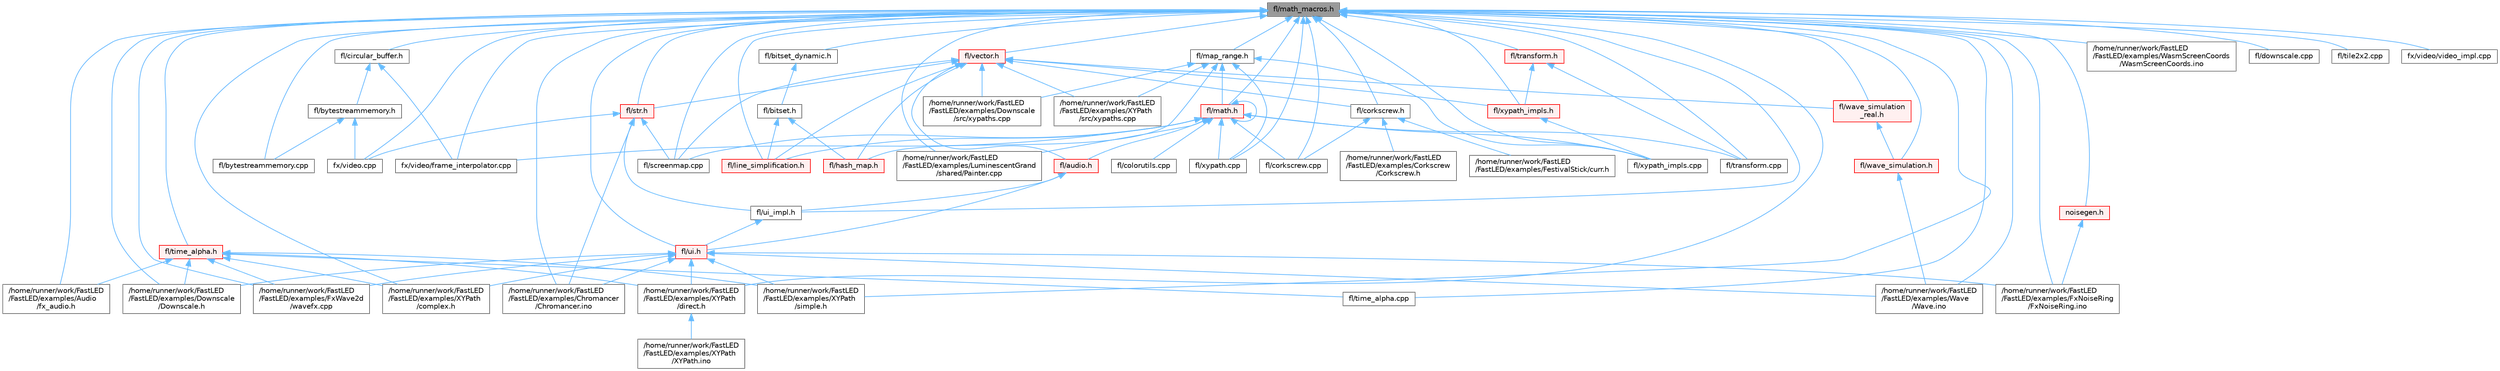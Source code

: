 digraph "fl/math_macros.h"
{
 // INTERACTIVE_SVG=YES
 // LATEX_PDF_SIZE
  bgcolor="transparent";
  edge [fontname=Helvetica,fontsize=10,labelfontname=Helvetica,labelfontsize=10];
  node [fontname=Helvetica,fontsize=10,shape=box,height=0.2,width=0.4];
  Node1 [id="Node000001",label="fl/math_macros.h",height=0.2,width=0.4,color="gray40", fillcolor="grey60", style="filled", fontcolor="black",tooltip=" "];
  Node1 -> Node2 [id="edge1_Node000001_Node000002",dir="back",color="steelblue1",style="solid",tooltip=" "];
  Node2 [id="Node000002",label="/home/runner/work/FastLED\l/FastLED/examples/Audio\l/fx_audio.h",height=0.2,width=0.4,color="grey40", fillcolor="white", style="filled",URL="$dd/da9/fx__audio_8h.html",tooltip=" "];
  Node1 -> Node3 [id="edge2_Node000001_Node000003",dir="back",color="steelblue1",style="solid",tooltip=" "];
  Node3 [id="Node000003",label="/home/runner/work/FastLED\l/FastLED/examples/Chromancer\l/Chromancer.ino",height=0.2,width=0.4,color="grey40", fillcolor="white", style="filled",URL="$d1/ddb/_chromancer_8ino.html",tooltip=" "];
  Node1 -> Node4 [id="edge3_Node000001_Node000004",dir="back",color="steelblue1",style="solid",tooltip=" "];
  Node4 [id="Node000004",label="/home/runner/work/FastLED\l/FastLED/examples/Downscale\l/Downscale.h",height=0.2,width=0.4,color="grey40", fillcolor="white", style="filled",URL="$d6/d1a/examples_2_downscale_2downscale_8h.html",tooltip=" "];
  Node1 -> Node5 [id="edge4_Node000001_Node000005",dir="back",color="steelblue1",style="solid",tooltip=" "];
  Node5 [id="Node000005",label="/home/runner/work/FastLED\l/FastLED/examples/FxNoiseRing\l/FxNoiseRing.ino",height=0.2,width=0.4,color="grey40", fillcolor="white", style="filled",URL="$d3/dac/_fx_noise_ring_8ino.html",tooltip=" "];
  Node1 -> Node6 [id="edge5_Node000001_Node000006",dir="back",color="steelblue1",style="solid",tooltip=" "];
  Node6 [id="Node000006",label="/home/runner/work/FastLED\l/FastLED/examples/FxWave2d\l/wavefx.cpp",height=0.2,width=0.4,color="grey40", fillcolor="white", style="filled",URL="$d9/d29/wavefx_8cpp.html",tooltip=" "];
  Node1 -> Node7 [id="edge6_Node000001_Node000007",dir="back",color="steelblue1",style="solid",tooltip=" "];
  Node7 [id="Node000007",label="/home/runner/work/FastLED\l/FastLED/examples/LuminescentGrand\l/shared/Painter.cpp",height=0.2,width=0.4,color="grey40", fillcolor="white", style="filled",URL="$db/d33/_painter_8cpp.html",tooltip=" "];
  Node1 -> Node8 [id="edge7_Node000001_Node000008",dir="back",color="steelblue1",style="solid",tooltip=" "];
  Node8 [id="Node000008",label="/home/runner/work/FastLED\l/FastLED/examples/WasmScreenCoords\l/WasmScreenCoords.ino",height=0.2,width=0.4,color="grey40", fillcolor="white", style="filled",URL="$dc/d4d/_wasm_screen_coords_8ino.html",tooltip="Simple test for screen coordinates in the web compiled version of FastLED."];
  Node1 -> Node9 [id="edge8_Node000001_Node000009",dir="back",color="steelblue1",style="solid",tooltip=" "];
  Node9 [id="Node000009",label="/home/runner/work/FastLED\l/FastLED/examples/Wave\l/Wave.ino",height=0.2,width=0.4,color="grey40", fillcolor="white", style="filled",URL="$d1/d16/_wave_8ino.html",tooltip=" "];
  Node1 -> Node10 [id="edge9_Node000001_Node000010",dir="back",color="steelblue1",style="solid",tooltip=" "];
  Node10 [id="Node000010",label="/home/runner/work/FastLED\l/FastLED/examples/XYPath\l/complex.h",height=0.2,width=0.4,color="grey40", fillcolor="white", style="filled",URL="$d7/d3b/complex_8h.html",tooltip=" "];
  Node1 -> Node11 [id="edge10_Node000001_Node000011",dir="back",color="steelblue1",style="solid",tooltip=" "];
  Node11 [id="Node000011",label="/home/runner/work/FastLED\l/FastLED/examples/XYPath\l/direct.h",height=0.2,width=0.4,color="grey40", fillcolor="white", style="filled",URL="$d6/daf/direct_8h.html",tooltip=" "];
  Node11 -> Node12 [id="edge11_Node000011_Node000012",dir="back",color="steelblue1",style="solid",tooltip=" "];
  Node12 [id="Node000012",label="/home/runner/work/FastLED\l/FastLED/examples/XYPath\l/XYPath.ino",height=0.2,width=0.4,color="grey40", fillcolor="white", style="filled",URL="$d2/d9c/_x_y_path_8ino.html",tooltip=" "];
  Node1 -> Node13 [id="edge12_Node000001_Node000013",dir="back",color="steelblue1",style="solid",tooltip=" "];
  Node13 [id="Node000013",label="/home/runner/work/FastLED\l/FastLED/examples/XYPath\l/simple.h",height=0.2,width=0.4,color="grey40", fillcolor="white", style="filled",URL="$d8/d14/simple_8h.html",tooltip=" "];
  Node1 -> Node14 [id="edge13_Node000001_Node000014",dir="back",color="steelblue1",style="solid",tooltip=" "];
  Node14 [id="Node000014",label="fl/bitset_dynamic.h",height=0.2,width=0.4,color="grey40", fillcolor="white", style="filled",URL="$de/d7a/bitset__dynamic_8h.html",tooltip=" "];
  Node14 -> Node15 [id="edge14_Node000014_Node000015",dir="back",color="steelblue1",style="solid",tooltip=" "];
  Node15 [id="Node000015",label="fl/bitset.h",height=0.2,width=0.4,color="grey40", fillcolor="white", style="filled",URL="$d1/d69/bitset_8h.html",tooltip=" "];
  Node15 -> Node16 [id="edge15_Node000015_Node000016",dir="back",color="steelblue1",style="solid",tooltip=" "];
  Node16 [id="Node000016",label="fl/hash_map.h",height=0.2,width=0.4,color="red", fillcolor="#FFF0F0", style="filled",URL="$d6/d13/hash__map_8h.html",tooltip=" "];
  Node15 -> Node32 [id="edge16_Node000015_Node000032",dir="back",color="steelblue1",style="solid",tooltip=" "];
  Node32 [id="Node000032",label="fl/line_simplification.h",height=0.2,width=0.4,color="red", fillcolor="#FFF0F0", style="filled",URL="$d8/da7/line__simplification_8h.html",tooltip=" "];
  Node1 -> Node34 [id="edge17_Node000001_Node000034",dir="back",color="steelblue1",style="solid",tooltip=" "];
  Node34 [id="Node000034",label="fl/bytestreammemory.cpp",height=0.2,width=0.4,color="grey40", fillcolor="white", style="filled",URL="$de/d95/bytestreammemory_8cpp.html",tooltip=" "];
  Node1 -> Node35 [id="edge18_Node000001_Node000035",dir="back",color="steelblue1",style="solid",tooltip=" "];
  Node35 [id="Node000035",label="fl/circular_buffer.h",height=0.2,width=0.4,color="grey40", fillcolor="white", style="filled",URL="$d9/d43/circular__buffer_8h.html",tooltip=" "];
  Node35 -> Node36 [id="edge19_Node000035_Node000036",dir="back",color="steelblue1",style="solid",tooltip=" "];
  Node36 [id="Node000036",label="fl/bytestreammemory.h",height=0.2,width=0.4,color="grey40", fillcolor="white", style="filled",URL="$d1/d24/bytestreammemory_8h.html",tooltip=" "];
  Node36 -> Node34 [id="edge20_Node000036_Node000034",dir="back",color="steelblue1",style="solid",tooltip=" "];
  Node36 -> Node37 [id="edge21_Node000036_Node000037",dir="back",color="steelblue1",style="solid",tooltip=" "];
  Node37 [id="Node000037",label="fx/video.cpp",height=0.2,width=0.4,color="grey40", fillcolor="white", style="filled",URL="$d0/d05/video_8cpp.html",tooltip=" "];
  Node35 -> Node38 [id="edge22_Node000035_Node000038",dir="back",color="steelblue1",style="solid",tooltip=" "];
  Node38 [id="Node000038",label="fx/video/frame_interpolator.cpp",height=0.2,width=0.4,color="grey40", fillcolor="white", style="filled",URL="$d5/da4/frame__interpolator_8cpp.html",tooltip=" "];
  Node1 -> Node39 [id="edge23_Node000001_Node000039",dir="back",color="steelblue1",style="solid",tooltip=" "];
  Node39 [id="Node000039",label="fl/corkscrew.cpp",height=0.2,width=0.4,color="grey40", fillcolor="white", style="filled",URL="$d3/d9b/corkscrew_8cpp.html",tooltip=" "];
  Node1 -> Node40 [id="edge24_Node000001_Node000040",dir="back",color="steelblue1",style="solid",tooltip=" "];
  Node40 [id="Node000040",label="fl/corkscrew.h",height=0.2,width=0.4,color="grey40", fillcolor="white", style="filled",URL="$d1/dd4/src_2fl_2corkscrew_8h.html",tooltip="Corkscrew projection utilities."];
  Node40 -> Node41 [id="edge25_Node000040_Node000041",dir="back",color="steelblue1",style="solid",tooltip=" "];
  Node41 [id="Node000041",label="/home/runner/work/FastLED\l/FastLED/examples/Corkscrew\l/Corkscrew.h",height=0.2,width=0.4,color="grey40", fillcolor="white", style="filled",URL="$df/d40/examples_2_corkscrew_2corkscrew_8h.html",tooltip=" "];
  Node40 -> Node42 [id="edge26_Node000040_Node000042",dir="back",color="steelblue1",style="solid",tooltip=" "];
  Node42 [id="Node000042",label="/home/runner/work/FastLED\l/FastLED/examples/FestivalStick/curr.h",height=0.2,width=0.4,color="grey40", fillcolor="white", style="filled",URL="$d4/d06/curr_8h.html",tooltip=" "];
  Node40 -> Node39 [id="edge27_Node000040_Node000039",dir="back",color="steelblue1",style="solid",tooltip=" "];
  Node1 -> Node43 [id="edge28_Node000001_Node000043",dir="back",color="steelblue1",style="solid",tooltip=" "];
  Node43 [id="Node000043",label="fl/downscale.cpp",height=0.2,width=0.4,color="grey40", fillcolor="white", style="filled",URL="$d8/df9/downscale_8cpp.html",tooltip=" "];
  Node1 -> Node32 [id="edge29_Node000001_Node000032",dir="back",color="steelblue1",style="solid",tooltip=" "];
  Node1 -> Node44 [id="edge30_Node000001_Node000044",dir="back",color="steelblue1",style="solid",tooltip=" "];
  Node44 [id="Node000044",label="fl/map_range.h",height=0.2,width=0.4,color="grey40", fillcolor="white", style="filled",URL="$d1/d47/map__range_8h.html",tooltip=" "];
  Node44 -> Node45 [id="edge31_Node000044_Node000045",dir="back",color="steelblue1",style="solid",tooltip=" "];
  Node45 [id="Node000045",label="/home/runner/work/FastLED\l/FastLED/examples/Downscale\l/src/xypaths.cpp",height=0.2,width=0.4,color="grey40", fillcolor="white", style="filled",URL="$dd/d96/_downscale_2src_2xypaths_8cpp.html",tooltip=" "];
  Node44 -> Node46 [id="edge32_Node000044_Node000046",dir="back",color="steelblue1",style="solid",tooltip=" "];
  Node46 [id="Node000046",label="/home/runner/work/FastLED\l/FastLED/examples/XYPath\l/src/xypaths.cpp",height=0.2,width=0.4,color="grey40", fillcolor="white", style="filled",URL="$d8/d55/_x_y_path_2src_2xypaths_8cpp.html",tooltip=" "];
  Node44 -> Node16 [id="edge33_Node000044_Node000016",dir="back",color="steelblue1",style="solid",tooltip=" "];
  Node44 -> Node47 [id="edge34_Node000044_Node000047",dir="back",color="steelblue1",style="solid",tooltip=" "];
  Node47 [id="Node000047",label="fl/math.h",height=0.2,width=0.4,color="red", fillcolor="#FFF0F0", style="filled",URL="$df/db1/math_8h.html",tooltip=" "];
  Node47 -> Node7 [id="edge35_Node000047_Node000007",dir="back",color="steelblue1",style="solid",tooltip=" "];
  Node47 -> Node48 [id="edge36_Node000047_Node000048",dir="back",color="steelblue1",style="solid",tooltip=" "];
  Node48 [id="Node000048",label="fl/audio.h",height=0.2,width=0.4,color="red", fillcolor="#FFF0F0", style="filled",URL="$da/d09/audio_8h.html",tooltip=" "];
  Node48 -> Node51 [id="edge37_Node000048_Node000051",dir="back",color="steelblue1",style="solid",tooltip=" "];
  Node51 [id="Node000051",label="fl/ui.h",height=0.2,width=0.4,color="red", fillcolor="#FFF0F0", style="filled",URL="$d9/d3b/ui_8h.html",tooltip=" "];
  Node51 -> Node3 [id="edge38_Node000051_Node000003",dir="back",color="steelblue1",style="solid",tooltip=" "];
  Node51 -> Node4 [id="edge39_Node000051_Node000004",dir="back",color="steelblue1",style="solid",tooltip=" "];
  Node51 -> Node5 [id="edge40_Node000051_Node000005",dir="back",color="steelblue1",style="solid",tooltip=" "];
  Node51 -> Node6 [id="edge41_Node000051_Node000006",dir="back",color="steelblue1",style="solid",tooltip=" "];
  Node51 -> Node9 [id="edge42_Node000051_Node000009",dir="back",color="steelblue1",style="solid",tooltip=" "];
  Node51 -> Node10 [id="edge43_Node000051_Node000010",dir="back",color="steelblue1",style="solid",tooltip=" "];
  Node51 -> Node11 [id="edge44_Node000051_Node000011",dir="back",color="steelblue1",style="solid",tooltip=" "];
  Node51 -> Node13 [id="edge45_Node000051_Node000013",dir="back",color="steelblue1",style="solid",tooltip=" "];
  Node48 -> Node69 [id="edge46_Node000048_Node000069",dir="back",color="steelblue1",style="solid",tooltip=" "];
  Node69 [id="Node000069",label="fl/ui_impl.h",height=0.2,width=0.4,color="grey40", fillcolor="white", style="filled",URL="$d6/dc0/ui__impl_8h.html",tooltip=" "];
  Node69 -> Node51 [id="edge47_Node000069_Node000051",dir="back",color="steelblue1",style="solid",tooltip=" "];
  Node47 -> Node70 [id="edge48_Node000047_Node000070",dir="back",color="steelblue1",style="solid",tooltip=" "];
  Node70 [id="Node000070",label="fl/colorutils.cpp",height=0.2,width=0.4,color="grey40", fillcolor="white", style="filled",URL="$da/d2d/colorutils_8cpp.html",tooltip="Misc utility functions for palettes, blending, and more."];
  Node47 -> Node39 [id="edge49_Node000047_Node000039",dir="back",color="steelblue1",style="solid",tooltip=" "];
  Node47 -> Node32 [id="edge50_Node000047_Node000032",dir="back",color="steelblue1",style="solid",tooltip=" "];
  Node47 -> Node47 [id="edge51_Node000047_Node000047",dir="back",color="steelblue1",style="solid",tooltip=" "];
  Node47 -> Node199 [id="edge52_Node000047_Node000199",dir="back",color="steelblue1",style="solid",tooltip=" "];
  Node199 [id="Node000199",label="fl/screenmap.cpp",height=0.2,width=0.4,color="grey40", fillcolor="white", style="filled",URL="$d9/d6f/screenmap_8cpp.html",tooltip=" "];
  Node47 -> Node201 [id="edge53_Node000047_Node000201",dir="back",color="steelblue1",style="solid",tooltip=" "];
  Node201 [id="Node000201",label="fl/transform.cpp",height=0.2,width=0.4,color="grey40", fillcolor="white", style="filled",URL="$d8/d8c/transform_8cpp.html",tooltip=" "];
  Node47 -> Node29 [id="edge54_Node000047_Node000029",dir="back",color="steelblue1",style="solid",tooltip=" "];
  Node29 [id="Node000029",label="fl/xypath.cpp",height=0.2,width=0.4,color="grey40", fillcolor="white", style="filled",URL="$d4/d78/xypath_8cpp.html",tooltip=" "];
  Node47 -> Node30 [id="edge55_Node000047_Node000030",dir="back",color="steelblue1",style="solid",tooltip=" "];
  Node30 [id="Node000030",label="fl/xypath_impls.cpp",height=0.2,width=0.4,color="grey40", fillcolor="white", style="filled",URL="$d4/db1/xypath__impls_8cpp.html",tooltip=" "];
  Node47 -> Node38 [id="edge56_Node000047_Node000038",dir="back",color="steelblue1",style="solid",tooltip=" "];
  Node44 -> Node29 [id="edge57_Node000044_Node000029",dir="back",color="steelblue1",style="solid",tooltip=" "];
  Node44 -> Node30 [id="edge58_Node000044_Node000030",dir="back",color="steelblue1",style="solid",tooltip=" "];
  Node1 -> Node47 [id="edge59_Node000001_Node000047",dir="back",color="steelblue1",style="solid",tooltip=" "];
  Node1 -> Node199 [id="edge60_Node000001_Node000199",dir="back",color="steelblue1",style="solid",tooltip=" "];
  Node1 -> Node254 [id="edge61_Node000001_Node000254",dir="back",color="steelblue1",style="solid",tooltip=" "];
  Node254 [id="Node000254",label="fl/str.h",height=0.2,width=0.4,color="red", fillcolor="#FFF0F0", style="filled",URL="$d1/d93/str_8h.html",tooltip=" "];
  Node254 -> Node3 [id="edge62_Node000254_Node000003",dir="back",color="steelblue1",style="solid",tooltip=" "];
  Node254 -> Node199 [id="edge63_Node000254_Node000199",dir="back",color="steelblue1",style="solid",tooltip=" "];
  Node254 -> Node69 [id="edge64_Node000254_Node000069",dir="back",color="steelblue1",style="solid",tooltip=" "];
  Node254 -> Node37 [id="edge65_Node000254_Node000037",dir="back",color="steelblue1",style="solid",tooltip=" "];
  Node1 -> Node28 [id="edge66_Node000001_Node000028",dir="back",color="steelblue1",style="solid",tooltip=" "];
  Node28 [id="Node000028",label="fl/tile2x2.cpp",height=0.2,width=0.4,color="grey40", fillcolor="white", style="filled",URL="$db/d15/tile2x2_8cpp.html",tooltip=" "];
  Node1 -> Node292 [id="edge67_Node000001_Node000292",dir="back",color="steelblue1",style="solid",tooltip=" "];
  Node292 [id="Node000292",label="fl/time_alpha.cpp",height=0.2,width=0.4,color="grey40", fillcolor="white", style="filled",URL="$d6/d07/time__alpha_8cpp.html",tooltip=" "];
  Node1 -> Node293 [id="edge68_Node000001_Node000293",dir="back",color="steelblue1",style="solid",tooltip=" "];
  Node293 [id="Node000293",label="fl/time_alpha.h",height=0.2,width=0.4,color="red", fillcolor="#FFF0F0", style="filled",URL="$d0/d87/time__alpha_8h.html",tooltip=" "];
  Node293 -> Node2 [id="edge69_Node000293_Node000002",dir="back",color="steelblue1",style="solid",tooltip=" "];
  Node293 -> Node4 [id="edge70_Node000293_Node000004",dir="back",color="steelblue1",style="solid",tooltip=" "];
  Node293 -> Node6 [id="edge71_Node000293_Node000006",dir="back",color="steelblue1",style="solid",tooltip=" "];
  Node293 -> Node10 [id="edge72_Node000293_Node000010",dir="back",color="steelblue1",style="solid",tooltip=" "];
  Node293 -> Node11 [id="edge73_Node000293_Node000011",dir="back",color="steelblue1",style="solid",tooltip=" "];
  Node293 -> Node13 [id="edge74_Node000293_Node000013",dir="back",color="steelblue1",style="solid",tooltip=" "];
  Node293 -> Node292 [id="edge75_Node000293_Node000292",dir="back",color="steelblue1",style="solid",tooltip=" "];
  Node1 -> Node201 [id="edge76_Node000001_Node000201",dir="back",color="steelblue1",style="solid",tooltip=" "];
  Node1 -> Node202 [id="edge77_Node000001_Node000202",dir="back",color="steelblue1",style="solid",tooltip=" "];
  Node202 [id="Node000202",label="fl/transform.h",height=0.2,width=0.4,color="red", fillcolor="#FFF0F0", style="filled",URL="$d2/d80/transform_8h.html",tooltip=" "];
  Node202 -> Node201 [id="edge78_Node000202_Node000201",dir="back",color="steelblue1",style="solid",tooltip=" "];
  Node202 -> Node207 [id="edge79_Node000202_Node000207",dir="back",color="steelblue1",style="solid",tooltip=" "];
  Node207 [id="Node000207",label="fl/xypath_impls.h",height=0.2,width=0.4,color="red", fillcolor="#FFF0F0", style="filled",URL="$d8/d5f/xypath__impls_8h.html",tooltip=" "];
  Node207 -> Node30 [id="edge80_Node000207_Node000030",dir="back",color="steelblue1",style="solid",tooltip=" "];
  Node1 -> Node51 [id="edge81_Node000001_Node000051",dir="back",color="steelblue1",style="solid",tooltip=" "];
  Node1 -> Node69 [id="edge82_Node000001_Node000069",dir="back",color="steelblue1",style="solid",tooltip=" "];
  Node1 -> Node270 [id="edge83_Node000001_Node000270",dir="back",color="steelblue1",style="solid",tooltip=" "];
  Node270 [id="Node000270",label="fl/vector.h",height=0.2,width=0.4,color="red", fillcolor="#FFF0F0", style="filled",URL="$d6/d68/vector_8h.html",tooltip=" "];
  Node270 -> Node45 [id="edge84_Node000270_Node000045",dir="back",color="steelblue1",style="solid",tooltip=" "];
  Node270 -> Node46 [id="edge85_Node000270_Node000046",dir="back",color="steelblue1",style="solid",tooltip=" "];
  Node270 -> Node48 [id="edge86_Node000270_Node000048",dir="back",color="steelblue1",style="solid",tooltip=" "];
  Node270 -> Node40 [id="edge87_Node000270_Node000040",dir="back",color="steelblue1",style="solid",tooltip=" "];
  Node270 -> Node16 [id="edge88_Node000270_Node000016",dir="back",color="steelblue1",style="solid",tooltip=" "];
  Node270 -> Node32 [id="edge89_Node000270_Node000032",dir="back",color="steelblue1",style="solid",tooltip=" "];
  Node270 -> Node199 [id="edge90_Node000270_Node000199",dir="back",color="steelblue1",style="solid",tooltip=" "];
  Node270 -> Node254 [id="edge91_Node000270_Node000254",dir="back",color="steelblue1",style="solid",tooltip=" "];
  Node270 -> Node231 [id="edge92_Node000270_Node000231",dir="back",color="steelblue1",style="solid",tooltip=" "];
  Node231 [id="Node000231",label="fl/wave_simulation\l_real.h",height=0.2,width=0.4,color="red", fillcolor="#FFF0F0", style="filled",URL="$dd/d8e/wave__simulation__real_8h.html",tooltip=" "];
  Node231 -> Node229 [id="edge93_Node000231_Node000229",dir="back",color="steelblue1",style="solid",tooltip=" "];
  Node229 [id="Node000229",label="fl/wave_simulation.h",height=0.2,width=0.4,color="red", fillcolor="#FFF0F0", style="filled",URL="$dc/d36/wave__simulation_8h.html",tooltip=" "];
  Node229 -> Node9 [id="edge94_Node000229_Node000009",dir="back",color="steelblue1",style="solid",tooltip=" "];
  Node270 -> Node207 [id="edge95_Node000270_Node000207",dir="back",color="steelblue1",style="solid",tooltip=" "];
  Node1 -> Node229 [id="edge96_Node000001_Node000229",dir="back",color="steelblue1",style="solid",tooltip=" "];
  Node1 -> Node231 [id="edge97_Node000001_Node000231",dir="back",color="steelblue1",style="solid",tooltip=" "];
  Node1 -> Node29 [id="edge98_Node000001_Node000029",dir="back",color="steelblue1",style="solid",tooltip=" "];
  Node1 -> Node30 [id="edge99_Node000001_Node000030",dir="back",color="steelblue1",style="solid",tooltip=" "];
  Node1 -> Node207 [id="edge100_Node000001_Node000207",dir="back",color="steelblue1",style="solid",tooltip=" "];
  Node1 -> Node37 [id="edge101_Node000001_Node000037",dir="back",color="steelblue1",style="solid",tooltip=" "];
  Node1 -> Node38 [id="edge102_Node000001_Node000038",dir="back",color="steelblue1",style="solid",tooltip=" "];
  Node1 -> Node240 [id="edge103_Node000001_Node000240",dir="back",color="steelblue1",style="solid",tooltip=" "];
  Node240 [id="Node000240",label="fx/video/video_impl.cpp",height=0.2,width=0.4,color="grey40", fillcolor="white", style="filled",URL="$d0/d7f/video__impl_8cpp.html",tooltip=" "];
  Node1 -> Node295 [id="edge104_Node000001_Node000295",dir="back",color="steelblue1",style="solid",tooltip=" "];
  Node295 [id="Node000295",label="noisegen.h",height=0.2,width=0.4,color="red", fillcolor="#FFF0F0", style="filled",URL="$d8/d10/noisegen_8h.html",tooltip="Noise generation classes."];
  Node295 -> Node5 [id="edge105_Node000295_Node000005",dir="back",color="steelblue1",style="solid",tooltip=" "];
}
